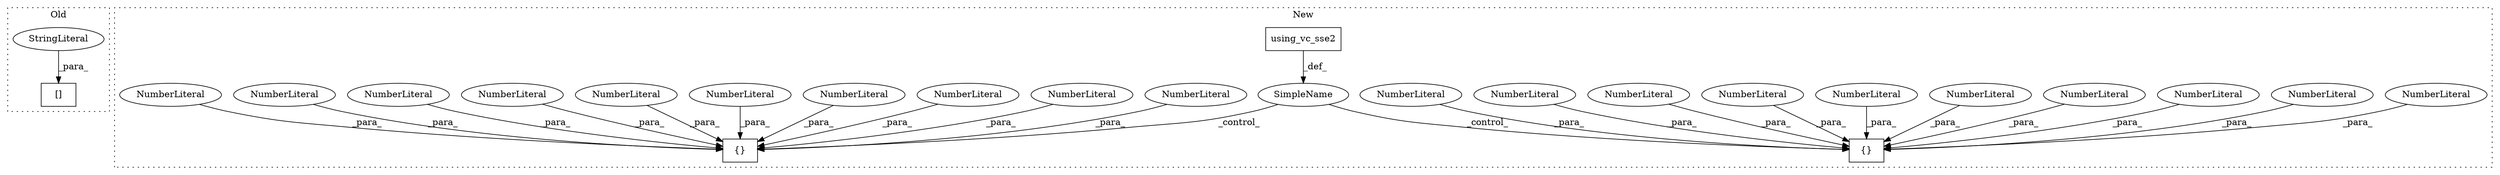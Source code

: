 digraph G {
subgraph cluster0 {
1 [label="[]" a="2" s="34908,34968" l="43,1" shape="box"];
14 [label="StringLiteral" a="45" s="34951" l="17" shape="ellipse"];
label = "Old";
style="dotted";
}
subgraph cluster1 {
2 [label="using_vc_sse2" a="32" s="33796" l="15" shape="box"];
3 [label="{}" a="4" s="33849,33966" l="1,1" shape="box"];
4 [label="NumberLiteral" a="34" s="33872" l="10" shape="ellipse"];
5 [label="NumberLiteral" a="34" s="33929" l="11" shape="ellipse"];
6 [label="NumberLiteral" a="34" s="33917" l="11" shape="ellipse"];
7 [label="NumberLiteral" a="34" s="33861" l="10" shape="ellipse"];
8 [label="NumberLiteral" a="34" s="33954" l="12" shape="ellipse"];
9 [label="NumberLiteral" a="34" s="33883" l="10" shape="ellipse"];
10 [label="NumberLiteral" a="34" s="33850" l="10" shape="ellipse"];
11 [label="NumberLiteral" a="34" s="33894" l="10" shape="ellipse"];
12 [label="NumberLiteral" a="34" s="33905" l="11" shape="ellipse"];
13 [label="NumberLiteral" a="34" s="33941" l="12" shape="ellipse"];
15 [label="{}" a="4" s="34017,34132" l="1,1" shape="box"];
16 [label="NumberLiteral" a="34" s="34109" l="12" shape="ellipse"];
17 [label="NumberLiteral" a="34" s="34061" l="11" shape="ellipse"];
18 [label="NumberLiteral" a="34" s="34040" l="9" shape="ellipse"];
19 [label="NumberLiteral" a="34" s="34018" l="10" shape="ellipse"];
20 [label="NumberLiteral" a="34" s="34097" l="11" shape="ellipse"];
21 [label="NumberLiteral" a="34" s="34050" l="10" shape="ellipse"];
22 [label="NumberLiteral" a="34" s="34122" l="10" shape="ellipse"];
23 [label="NumberLiteral" a="34" s="34073" l="11" shape="ellipse"];
24 [label="NumberLiteral" a="34" s="34029" l="10" shape="ellipse"];
25 [label="NumberLiteral" a="34" s="34085" l="11" shape="ellipse"];
26 [label="SimpleName" a="42" s="" l="" shape="ellipse"];
label = "New";
style="dotted";
}
2 -> 26 [label="_def_"];
4 -> 3 [label="_para_"];
5 -> 3 [label="_para_"];
6 -> 3 [label="_para_"];
7 -> 3 [label="_para_"];
8 -> 3 [label="_para_"];
9 -> 3 [label="_para_"];
10 -> 3 [label="_para_"];
11 -> 3 [label="_para_"];
12 -> 3 [label="_para_"];
13 -> 3 [label="_para_"];
14 -> 1 [label="_para_"];
16 -> 15 [label="_para_"];
17 -> 15 [label="_para_"];
18 -> 15 [label="_para_"];
19 -> 15 [label="_para_"];
20 -> 15 [label="_para_"];
21 -> 15 [label="_para_"];
22 -> 15 [label="_para_"];
23 -> 15 [label="_para_"];
24 -> 15 [label="_para_"];
25 -> 15 [label="_para_"];
26 -> 15 [label="_control_"];
26 -> 3 [label="_control_"];
}